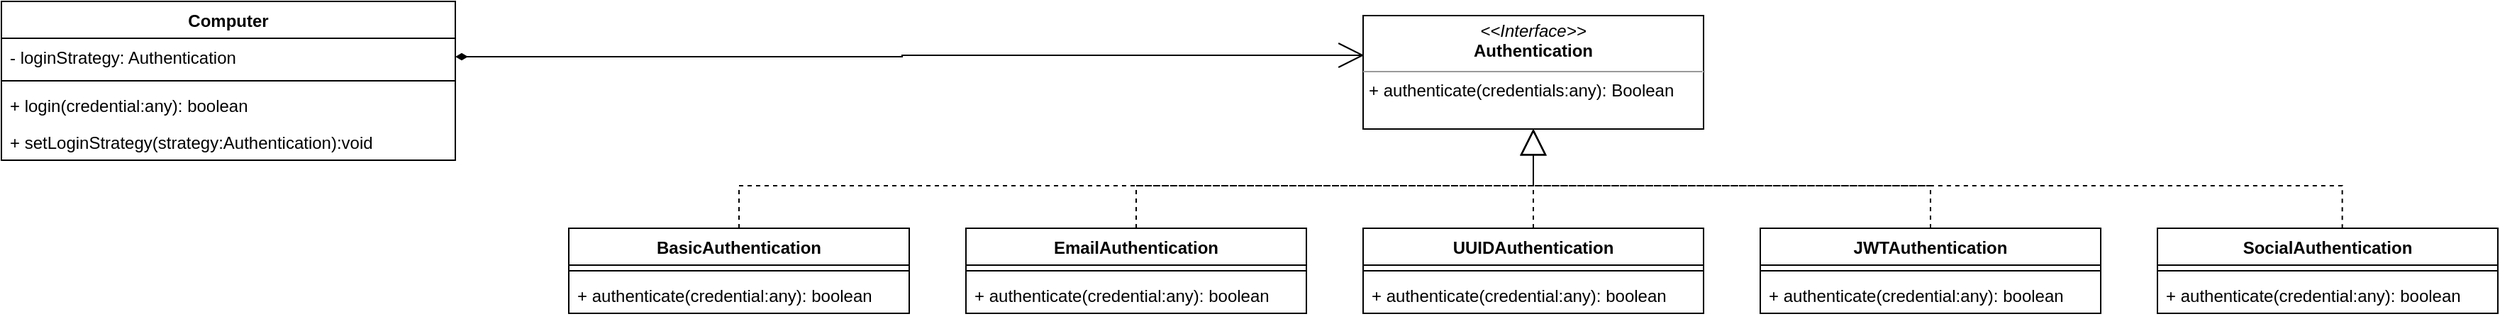 <mxfile>
    <diagram id="PtHqD3Zo6z0eH4zoii4Z" name="Page-1">
        <mxGraphModel dx="731" dy="494" grid="1" gridSize="10" guides="1" tooltips="1" connect="1" arrows="1" fold="1" page="1" pageScale="1" pageWidth="850" pageHeight="1100" background="none" math="0" shadow="0">
            <root>
                <mxCell id="0"/>
                <mxCell id="1" parent="0"/>
                <mxCell id="_31OIbJA6QdoFJLyoGVo-1" value="Computer" style="swimlane;fontStyle=1;align=center;verticalAlign=top;childLayout=stackLayout;horizontal=1;startSize=26;horizontalStack=0;resizeParent=1;resizeParentMax=0;resizeLast=0;collapsible=1;marginBottom=0;" parent="1" vertex="1">
                    <mxGeometry x="120" y="160" width="320" height="112" as="geometry"/>
                </mxCell>
                <mxCell id="_31OIbJA6QdoFJLyoGVo-2" value="- loginStrategy: Authentication" style="text;strokeColor=none;fillColor=none;align=left;verticalAlign=top;spacingLeft=4;spacingRight=4;overflow=hidden;rotatable=0;points=[[0,0.5],[1,0.5]];portConstraint=eastwest;" parent="_31OIbJA6QdoFJLyoGVo-1" vertex="1">
                    <mxGeometry y="26" width="320" height="26" as="geometry"/>
                </mxCell>
                <mxCell id="_31OIbJA6QdoFJLyoGVo-3" value="" style="line;strokeWidth=1;fillColor=none;align=left;verticalAlign=middle;spacingTop=-1;spacingLeft=3;spacingRight=3;rotatable=0;labelPosition=right;points=[];portConstraint=eastwest;" parent="_31OIbJA6QdoFJLyoGVo-1" vertex="1">
                    <mxGeometry y="52" width="320" height="8" as="geometry"/>
                </mxCell>
                <mxCell id="_31OIbJA6QdoFJLyoGVo-4" value="+ login(credential:any): boolean" style="text;strokeColor=none;fillColor=none;align=left;verticalAlign=top;spacingLeft=4;spacingRight=4;overflow=hidden;rotatable=0;points=[[0,0.5],[1,0.5]];portConstraint=eastwest;" parent="_31OIbJA6QdoFJLyoGVo-1" vertex="1">
                    <mxGeometry y="60" width="320" height="26" as="geometry"/>
                </mxCell>
                <mxCell id="_31OIbJA6QdoFJLyoGVo-5" value="+ setLoginStrategy(strategy:Authentication):void " style="text;strokeColor=none;fillColor=none;align=left;verticalAlign=top;spacingLeft=4;spacingRight=4;overflow=hidden;rotatable=0;points=[[0,0.5],[1,0.5]];portConstraint=eastwest;" parent="_31OIbJA6QdoFJLyoGVo-1" vertex="1">
                    <mxGeometry y="86" width="320" height="26" as="geometry"/>
                </mxCell>
                <mxCell id="_31OIbJA6QdoFJLyoGVo-7" value="&lt;p style=&quot;margin: 0px ; margin-top: 4px ; text-align: center&quot;&gt;&lt;i&gt;&amp;lt;&amp;lt;Interface&amp;gt;&amp;gt;&lt;/i&gt;&lt;br&gt;&lt;b&gt;Authentication&lt;/b&gt;&lt;/p&gt;&lt;hr size=&quot;1&quot;&gt;&lt;p style=&quot;margin: 0px ; margin-left: 4px&quot;&gt;&lt;/p&gt;&lt;p style=&quot;margin: 0px ; margin-left: 4px&quot;&gt;+ authenticate(credentials:any): Boolean&lt;br&gt;&lt;/p&gt;" style="verticalAlign=top;align=left;overflow=fill;fontSize=12;fontFamily=Helvetica;html=1;" parent="1" vertex="1">
                    <mxGeometry x="1080" y="170" width="240" height="80" as="geometry"/>
                </mxCell>
                <mxCell id="_31OIbJA6QdoFJLyoGVo-31" style="edgeStyle=orthogonalEdgeStyle;rounded=0;orthogonalLoop=1;jettySize=auto;html=1;entryX=0.5;entryY=1;entryDx=0;entryDy=0;exitX=0.5;exitY=0;exitDx=0;exitDy=0;endArrow=block;endFill=0;endSize=16;dashed=1;" parent="1" source="_31OIbJA6QdoFJLyoGVo-13" target="_31OIbJA6QdoFJLyoGVo-7" edge="1">
                    <mxGeometry relative="1" as="geometry"/>
                </mxCell>
                <mxCell id="_31OIbJA6QdoFJLyoGVo-13" value="BasicAuthentication" style="swimlane;fontStyle=1;align=center;verticalAlign=top;childLayout=stackLayout;horizontal=1;startSize=26;horizontalStack=0;resizeParent=1;resizeParentMax=0;resizeLast=0;collapsible=1;marginBottom=0;" parent="1" vertex="1">
                    <mxGeometry x="520" y="320" width="240" height="60" as="geometry"/>
                </mxCell>
                <mxCell id="_31OIbJA6QdoFJLyoGVo-15" value="" style="line;strokeWidth=1;fillColor=none;align=left;verticalAlign=middle;spacingTop=-1;spacingLeft=3;spacingRight=3;rotatable=0;labelPosition=right;points=[];portConstraint=eastwest;" parent="_31OIbJA6QdoFJLyoGVo-13" vertex="1">
                    <mxGeometry y="26" width="240" height="8" as="geometry"/>
                </mxCell>
                <mxCell id="_31OIbJA6QdoFJLyoGVo-16" value="+ authenticate(credential:any): boolean" style="text;strokeColor=none;fillColor=none;align=left;verticalAlign=top;spacingLeft=4;spacingRight=4;overflow=hidden;rotatable=0;points=[[0,0.5],[1,0.5]];portConstraint=eastwest;" parent="_31OIbJA6QdoFJLyoGVo-13" vertex="1">
                    <mxGeometry y="34" width="240" height="26" as="geometry"/>
                </mxCell>
                <mxCell id="_31OIbJA6QdoFJLyoGVo-18" value="EmailAuthentication" style="swimlane;fontStyle=1;align=center;verticalAlign=top;childLayout=stackLayout;horizontal=1;startSize=26;horizontalStack=0;resizeParent=1;resizeParentMax=0;resizeLast=0;collapsible=1;marginBottom=0;" parent="1" vertex="1">
                    <mxGeometry x="800" y="320" width="240" height="60" as="geometry"/>
                </mxCell>
                <mxCell id="_31OIbJA6QdoFJLyoGVo-19" value="" style="line;strokeWidth=1;fillColor=none;align=left;verticalAlign=middle;spacingTop=-1;spacingLeft=3;spacingRight=3;rotatable=0;labelPosition=right;points=[];portConstraint=eastwest;" parent="_31OIbJA6QdoFJLyoGVo-18" vertex="1">
                    <mxGeometry y="26" width="240" height="8" as="geometry"/>
                </mxCell>
                <mxCell id="_31OIbJA6QdoFJLyoGVo-20" value="+ authenticate(credential:any): boolean" style="text;strokeColor=none;fillColor=none;align=left;verticalAlign=top;spacingLeft=4;spacingRight=4;overflow=hidden;rotatable=0;points=[[0,0.5],[1,0.5]];portConstraint=eastwest;" parent="_31OIbJA6QdoFJLyoGVo-18" vertex="1">
                    <mxGeometry y="34" width="240" height="26" as="geometry"/>
                </mxCell>
                <mxCell id="_31OIbJA6QdoFJLyoGVo-21" value="UUIDAuthentication" style="swimlane;fontStyle=1;align=center;verticalAlign=top;childLayout=stackLayout;horizontal=1;startSize=26;horizontalStack=0;resizeParent=1;resizeParentMax=0;resizeLast=0;collapsible=1;marginBottom=0;" parent="1" vertex="1">
                    <mxGeometry x="1080" y="320" width="240" height="60" as="geometry"/>
                </mxCell>
                <mxCell id="_31OIbJA6QdoFJLyoGVo-22" value="" style="line;strokeWidth=1;fillColor=none;align=left;verticalAlign=middle;spacingTop=-1;spacingLeft=3;spacingRight=3;rotatable=0;labelPosition=right;points=[];portConstraint=eastwest;" parent="_31OIbJA6QdoFJLyoGVo-21" vertex="1">
                    <mxGeometry y="26" width="240" height="8" as="geometry"/>
                </mxCell>
                <mxCell id="_31OIbJA6QdoFJLyoGVo-23" value="+ authenticate(credential:any): boolean" style="text;strokeColor=none;fillColor=none;align=left;verticalAlign=top;spacingLeft=4;spacingRight=4;overflow=hidden;rotatable=0;points=[[0,0.5],[1,0.5]];portConstraint=eastwest;" parent="_31OIbJA6QdoFJLyoGVo-21" vertex="1">
                    <mxGeometry y="34" width="240" height="26" as="geometry"/>
                </mxCell>
                <mxCell id="_31OIbJA6QdoFJLyoGVo-24" value="JWTAuthentication" style="swimlane;fontStyle=1;align=center;verticalAlign=top;childLayout=stackLayout;horizontal=1;startSize=26;horizontalStack=0;resizeParent=1;resizeParentMax=0;resizeLast=0;collapsible=1;marginBottom=0;" parent="1" vertex="1">
                    <mxGeometry x="1360" y="320" width="240" height="60" as="geometry"/>
                </mxCell>
                <mxCell id="_31OIbJA6QdoFJLyoGVo-25" value="" style="line;strokeWidth=1;fillColor=none;align=left;verticalAlign=middle;spacingTop=-1;spacingLeft=3;spacingRight=3;rotatable=0;labelPosition=right;points=[];portConstraint=eastwest;" parent="_31OIbJA6QdoFJLyoGVo-24" vertex="1">
                    <mxGeometry y="26" width="240" height="8" as="geometry"/>
                </mxCell>
                <mxCell id="_31OIbJA6QdoFJLyoGVo-26" value="+ authenticate(credential:any): boolean" style="text;strokeColor=none;fillColor=none;align=left;verticalAlign=top;spacingLeft=4;spacingRight=4;overflow=hidden;rotatable=0;points=[[0,0.5],[1,0.5]];portConstraint=eastwest;" parent="_31OIbJA6QdoFJLyoGVo-24" vertex="1">
                    <mxGeometry y="34" width="240" height="26" as="geometry"/>
                </mxCell>
                <mxCell id="_31OIbJA6QdoFJLyoGVo-27" value="SocialAuthentication" style="swimlane;fontStyle=1;align=center;verticalAlign=top;childLayout=stackLayout;horizontal=1;startSize=26;horizontalStack=0;resizeParent=1;resizeParentMax=0;resizeLast=0;collapsible=1;marginBottom=0;" parent="1" vertex="1">
                    <mxGeometry x="1640" y="320" width="240" height="60" as="geometry"/>
                </mxCell>
                <mxCell id="_31OIbJA6QdoFJLyoGVo-28" value="" style="line;strokeWidth=1;fillColor=none;align=left;verticalAlign=middle;spacingTop=-1;spacingLeft=3;spacingRight=3;rotatable=0;labelPosition=right;points=[];portConstraint=eastwest;" parent="_31OIbJA6QdoFJLyoGVo-27" vertex="1">
                    <mxGeometry y="26" width="240" height="8" as="geometry"/>
                </mxCell>
                <mxCell id="_31OIbJA6QdoFJLyoGVo-29" value="+ authenticate(credential:any): boolean" style="text;strokeColor=none;fillColor=none;align=left;verticalAlign=top;spacingLeft=4;spacingRight=4;overflow=hidden;rotatable=0;points=[[0,0.5],[1,0.5]];portConstraint=eastwest;" parent="_31OIbJA6QdoFJLyoGVo-27" vertex="1">
                    <mxGeometry y="34" width="240" height="26" as="geometry"/>
                </mxCell>
                <mxCell id="_31OIbJA6QdoFJLyoGVo-33" style="edgeStyle=orthogonalEdgeStyle;rounded=0;orthogonalLoop=1;jettySize=auto;html=1;entryX=0.5;entryY=1;entryDx=0;entryDy=0;exitX=0.5;exitY=0;exitDx=0;exitDy=0;endArrow=block;endFill=0;endSize=16;dashed=1;" parent="1" source="_31OIbJA6QdoFJLyoGVo-18" target="_31OIbJA6QdoFJLyoGVo-7" edge="1">
                    <mxGeometry relative="1" as="geometry">
                        <mxPoint x="650" y="330" as="sourcePoint"/>
                        <mxPoint x="1215" y="260" as="targetPoint"/>
                    </mxGeometry>
                </mxCell>
                <mxCell id="_31OIbJA6QdoFJLyoGVo-34" style="edgeStyle=orthogonalEdgeStyle;rounded=0;orthogonalLoop=1;jettySize=auto;html=1;entryX=0.5;entryY=1;entryDx=0;entryDy=0;exitX=0.5;exitY=0;exitDx=0;exitDy=0;endArrow=block;endFill=0;endSize=16;dashed=1;" parent="1" source="_31OIbJA6QdoFJLyoGVo-21" target="_31OIbJA6QdoFJLyoGVo-7" edge="1">
                    <mxGeometry relative="1" as="geometry">
                        <mxPoint x="660" y="340" as="sourcePoint"/>
                        <mxPoint x="1225" y="270" as="targetPoint"/>
                    </mxGeometry>
                </mxCell>
                <mxCell id="_31OIbJA6QdoFJLyoGVo-35" style="edgeStyle=orthogonalEdgeStyle;rounded=0;orthogonalLoop=1;jettySize=auto;html=1;exitX=0.5;exitY=0;exitDx=0;exitDy=0;endArrow=block;endFill=0;endSize=16;dashed=1;" parent="1" source="_31OIbJA6QdoFJLyoGVo-24" target="_31OIbJA6QdoFJLyoGVo-7" edge="1">
                    <mxGeometry relative="1" as="geometry">
                        <mxPoint x="650" y="330" as="sourcePoint"/>
                        <mxPoint x="1210" y="260" as="targetPoint"/>
                    </mxGeometry>
                </mxCell>
                <mxCell id="_31OIbJA6QdoFJLyoGVo-36" style="edgeStyle=orthogonalEdgeStyle;rounded=0;orthogonalLoop=1;jettySize=auto;html=1;exitX=0.543;exitY=0.002;exitDx=0;exitDy=0;endArrow=block;endFill=0;endSize=16;dashed=1;exitPerimeter=0;" parent="1" source="_31OIbJA6QdoFJLyoGVo-27" target="_31OIbJA6QdoFJLyoGVo-7" edge="1">
                    <mxGeometry relative="1" as="geometry">
                        <mxPoint x="1490" y="330" as="sourcePoint"/>
                        <mxPoint x="1200" y="250" as="targetPoint"/>
                    </mxGeometry>
                </mxCell>
                <mxCell id="_31OIbJA6QdoFJLyoGVo-38" style="edgeStyle=orthogonalEdgeStyle;rounded=0;orthogonalLoop=1;jettySize=auto;html=1;entryX=0.003;entryY=0.35;entryDx=0;entryDy=0;entryPerimeter=0;endArrow=open;endFill=0;endSize=16;startArrow=diamondThin;startFill=1;jumpSize=10;" parent="1" source="_31OIbJA6QdoFJLyoGVo-2" target="_31OIbJA6QdoFJLyoGVo-7" edge="1">
                    <mxGeometry relative="1" as="geometry"/>
                </mxCell>
            </root>
        </mxGraphModel>
    </diagram>
</mxfile>